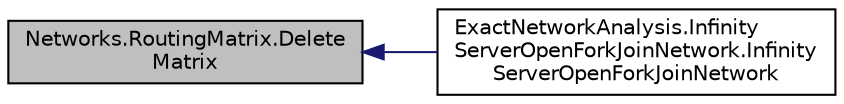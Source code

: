 digraph "Networks.RoutingMatrix.DeleteMatrix"
{
  edge [fontname="Helvetica",fontsize="10",labelfontname="Helvetica",labelfontsize="10"];
  node [fontname="Helvetica",fontsize="10",shape=record];
  rankdir="LR";
  Node1 [label="Networks.RoutingMatrix.Delete\lMatrix",height=0.2,width=0.4,color="black", fillcolor="grey75", style="filled", fontcolor="black"];
  Node1 -> Node2 [dir="back",color="midnightblue",fontsize="10",style="solid",fontname="Helvetica"];
  Node2 [label="ExactNetworkAnalysis.Infinity\lServerOpenForkJoinNetwork.Infinity\lServerOpenForkJoinNetwork",height=0.2,width=0.4,color="black", fillcolor="white", style="filled",URL="$class_exact_network_analysis_1_1_infinity_server_open_fork_join_network.html#aa68fa7a62d49fc7f9add83dde539fc09",tooltip="Задает сеть с делением и слиянием требований с бесконечноприборными базовыми системами обслуживания ..."];
}
